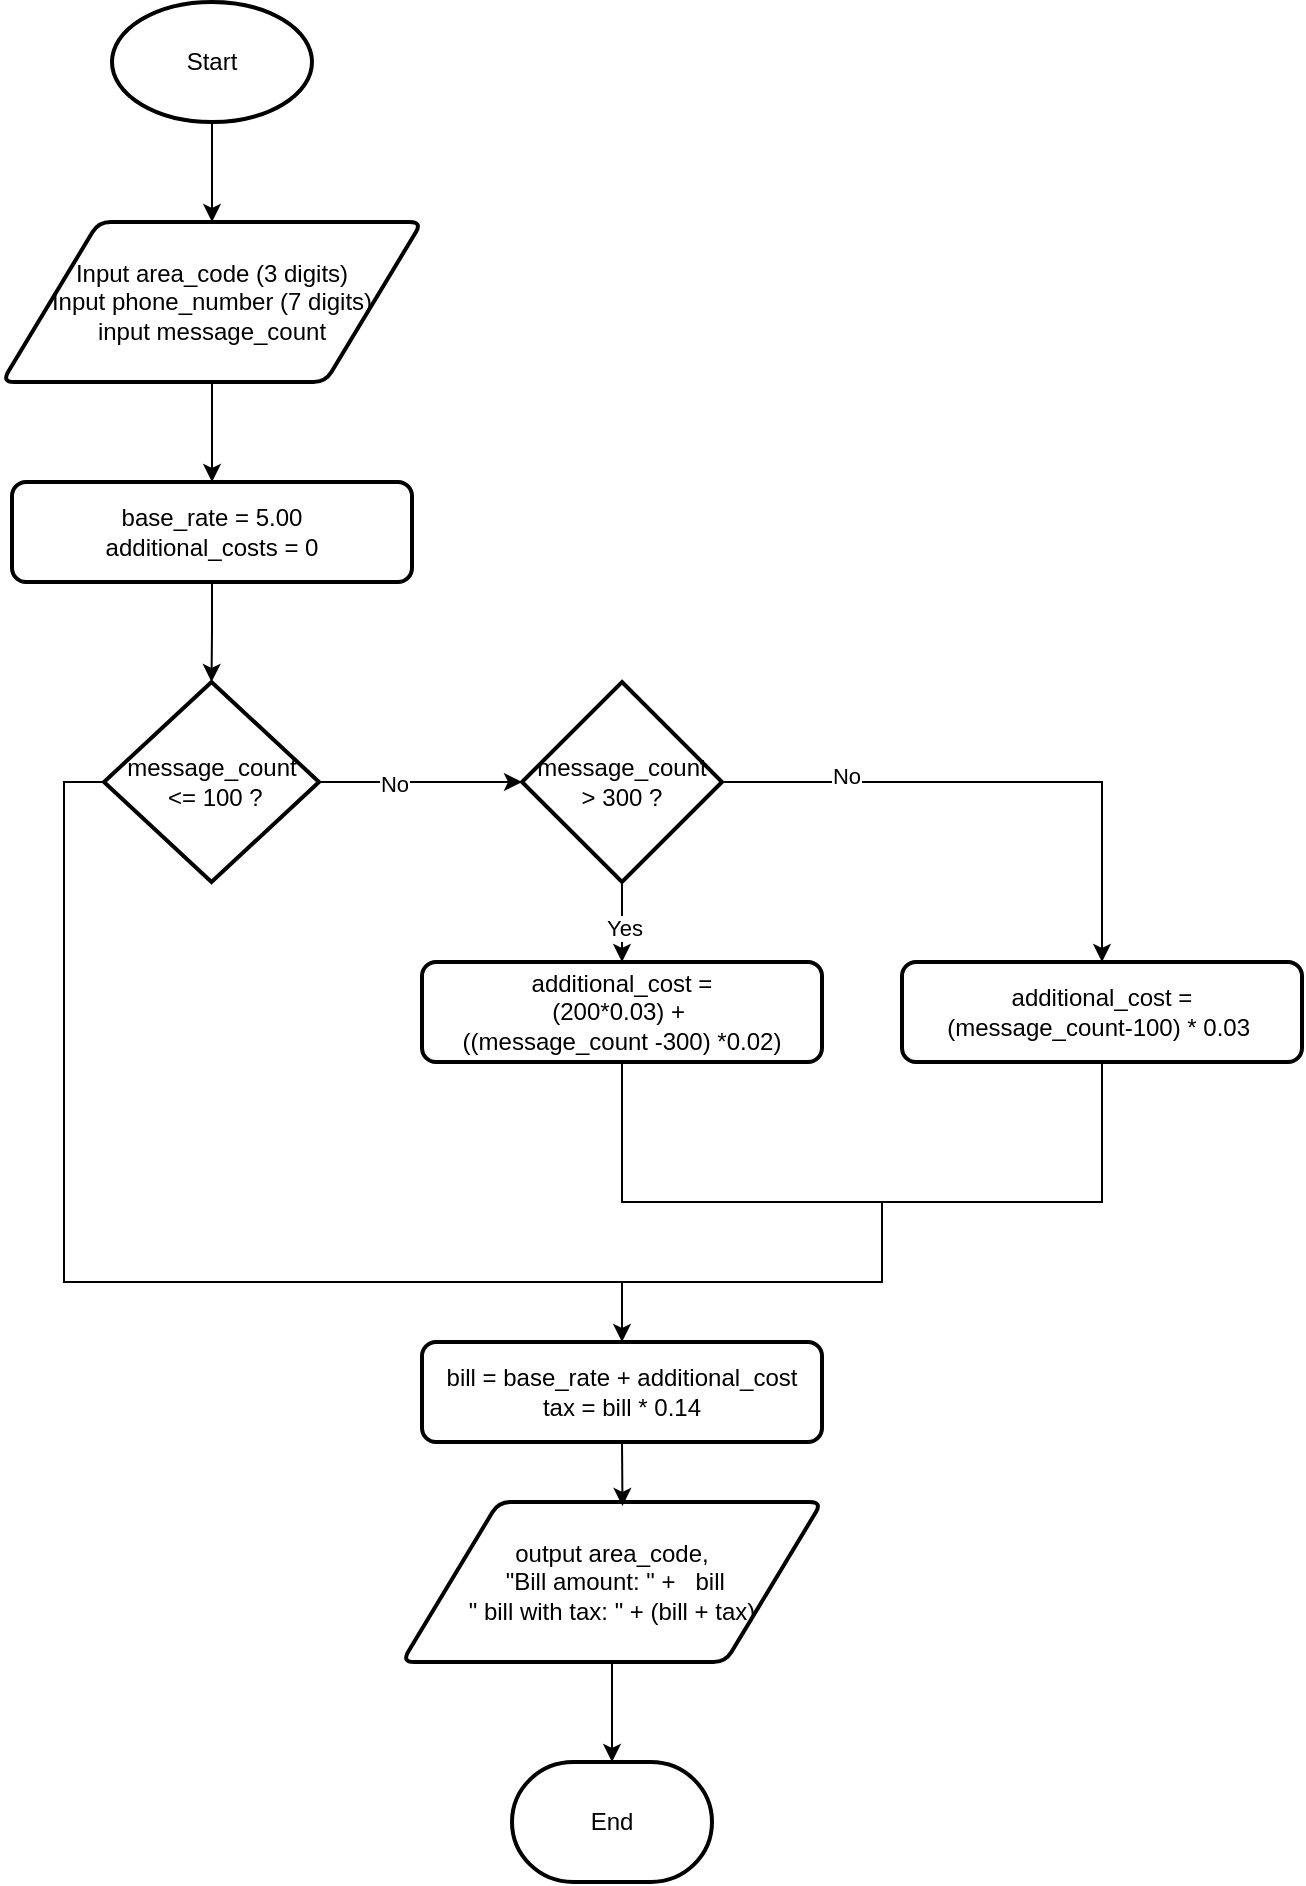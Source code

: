 <mxfile version="26.2.15">
  <diagram name="Page-1" id="yTx_vx-be0SLX69eL1uu">
    <mxGraphModel dx="580" dy="681" grid="1" gridSize="10" guides="1" tooltips="1" connect="1" arrows="1" fold="1" page="1" pageScale="1" pageWidth="850" pageHeight="1100" math="0" shadow="0">
      <root>
        <mxCell id="0" />
        <mxCell id="1" parent="0" />
        <mxCell id="gIEq8IxEI0WB7ZZO68Vi-17" style="edgeStyle=orthogonalEdgeStyle;rounded=0;orthogonalLoop=1;jettySize=auto;html=1;exitX=0.5;exitY=1;exitDx=0;exitDy=0;exitPerimeter=0;entryX=0.5;entryY=0;entryDx=0;entryDy=0;" edge="1" parent="1" source="gIEq8IxEI0WB7ZZO68Vi-1" target="gIEq8IxEI0WB7ZZO68Vi-2">
          <mxGeometry relative="1" as="geometry" />
        </mxCell>
        <mxCell id="gIEq8IxEI0WB7ZZO68Vi-1" value="Start" style="strokeWidth=2;html=1;shape=mxgraph.flowchart.start_1;whiteSpace=wrap;" vertex="1" parent="1">
          <mxGeometry x="105" y="60" width="100" height="60" as="geometry" />
        </mxCell>
        <mxCell id="gIEq8IxEI0WB7ZZO68Vi-18" style="edgeStyle=orthogonalEdgeStyle;rounded=0;orthogonalLoop=1;jettySize=auto;html=1;exitX=0.5;exitY=1;exitDx=0;exitDy=0;entryX=0.5;entryY=0;entryDx=0;entryDy=0;" edge="1" parent="1" source="gIEq8IxEI0WB7ZZO68Vi-2" target="gIEq8IxEI0WB7ZZO68Vi-3">
          <mxGeometry relative="1" as="geometry" />
        </mxCell>
        <mxCell id="gIEq8IxEI0WB7ZZO68Vi-2" value="Input area_code (3 digits)&lt;div&gt;Input phone_number (7 digits)&lt;/div&gt;&lt;div&gt;input message_count&lt;/div&gt;" style="shape=parallelogram;html=1;strokeWidth=2;perimeter=parallelogramPerimeter;whiteSpace=wrap;rounded=1;arcSize=12;size=0.23;" vertex="1" parent="1">
          <mxGeometry x="50" y="170" width="210" height="80" as="geometry" />
        </mxCell>
        <mxCell id="gIEq8IxEI0WB7ZZO68Vi-3" value="base_rate = 5.00&lt;div&gt;additional_costs = 0&lt;/div&gt;" style="rounded=1;whiteSpace=wrap;html=1;absoluteArcSize=1;arcSize=14;strokeWidth=2;" vertex="1" parent="1">
          <mxGeometry x="55" y="300" width="200" height="50" as="geometry" />
        </mxCell>
        <mxCell id="gIEq8IxEI0WB7ZZO68Vi-8" value="End" style="strokeWidth=2;html=1;shape=mxgraph.flowchart.terminator;whiteSpace=wrap;" vertex="1" parent="1">
          <mxGeometry x="305" y="940" width="100" height="60" as="geometry" />
        </mxCell>
        <mxCell id="gIEq8IxEI0WB7ZZO68Vi-73" style="edgeStyle=orthogonalEdgeStyle;rounded=0;orthogonalLoop=1;jettySize=auto;html=1;exitX=0;exitY=0.5;exitDx=0;exitDy=0;exitPerimeter=0;entryX=0.5;entryY=0;entryDx=0;entryDy=0;" edge="1" parent="1" source="gIEq8IxEI0WB7ZZO68Vi-20" target="gIEq8IxEI0WB7ZZO68Vi-29">
          <mxGeometry relative="1" as="geometry">
            <Array as="points">
              <mxPoint x="81" y="450" />
              <mxPoint x="81" y="700" />
              <mxPoint x="360" y="700" />
            </Array>
          </mxGeometry>
        </mxCell>
        <mxCell id="gIEq8IxEI0WB7ZZO68Vi-20" value="message_count&lt;div&gt;&amp;nbsp;&amp;lt;=&amp;nbsp;&lt;span style=&quot;background-color: transparent; color: light-dark(rgb(0, 0, 0), rgb(255, 255, 255));&quot;&gt;100 ?&lt;/span&gt;&lt;/div&gt;" style="strokeWidth=2;html=1;shape=mxgraph.flowchart.decision;whiteSpace=wrap;" vertex="1" parent="1">
          <mxGeometry x="101" y="400" width="107.5" height="100" as="geometry" />
        </mxCell>
        <mxCell id="gIEq8IxEI0WB7ZZO68Vi-27" style="edgeStyle=orthogonalEdgeStyle;rounded=0;orthogonalLoop=1;jettySize=auto;html=1;" edge="1" parent="1" source="gIEq8IxEI0WB7ZZO68Vi-26" target="gIEq8IxEI0WB7ZZO68Vi-8">
          <mxGeometry relative="1" as="geometry" />
        </mxCell>
        <mxCell id="gIEq8IxEI0WB7ZZO68Vi-26" value="output area_code,&lt;div&gt;&amp;nbsp;&quot;Bill amount: &quot; +&amp;nbsp;&lt;span style=&quot;background-color: transparent; color: light-dark(rgb(0, 0, 0), rgb(255, 255, 255));&quot;&gt;&amp;nbsp; bill&lt;/span&gt;&lt;div&gt;&lt;div&gt;&quot; bill with tax: &quot; + (bill + tax)&lt;/div&gt;&lt;/div&gt;&lt;/div&gt;" style="shape=parallelogram;html=1;strokeWidth=2;perimeter=parallelogramPerimeter;whiteSpace=wrap;rounded=1;arcSize=12;size=0.23;" vertex="1" parent="1">
          <mxGeometry x="250" y="810" width="210" height="80" as="geometry" />
        </mxCell>
        <mxCell id="gIEq8IxEI0WB7ZZO68Vi-29" value="bill = base_rate + additional_cost&lt;div&gt;tax = bill * 0.14&lt;/div&gt;" style="rounded=1;whiteSpace=wrap;html=1;absoluteArcSize=1;arcSize=14;strokeWidth=2;" vertex="1" parent="1">
          <mxGeometry x="260" y="730" width="200" height="50" as="geometry" />
        </mxCell>
        <mxCell id="gIEq8IxEI0WB7ZZO68Vi-31" style="edgeStyle=orthogonalEdgeStyle;rounded=0;orthogonalLoop=1;jettySize=auto;html=1;exitX=0.5;exitY=1;exitDx=0;exitDy=0;entryX=0.5;entryY=0;entryDx=0;entryDy=0;entryPerimeter=0;" edge="1" parent="1" source="gIEq8IxEI0WB7ZZO68Vi-3" target="gIEq8IxEI0WB7ZZO68Vi-20">
          <mxGeometry relative="1" as="geometry" />
        </mxCell>
        <mxCell id="gIEq8IxEI0WB7ZZO68Vi-37" style="edgeStyle=orthogonalEdgeStyle;rounded=0;orthogonalLoop=1;jettySize=auto;html=1;exitX=0.5;exitY=1;exitDx=0;exitDy=0;exitPerimeter=0;entryX=0.5;entryY=0;entryDx=0;entryDy=0;" edge="1" parent="1" source="gIEq8IxEI0WB7ZZO68Vi-33" target="gIEq8IxEI0WB7ZZO68Vi-36">
          <mxGeometry relative="1" as="geometry" />
        </mxCell>
        <mxCell id="gIEq8IxEI0WB7ZZO68Vi-50" value="Yes" style="edgeLabel;html=1;align=center;verticalAlign=middle;resizable=0;points=[];" vertex="1" connectable="0" parent="gIEq8IxEI0WB7ZZO68Vi-37">
          <mxGeometry x="0.134" y="1" relative="1" as="geometry">
            <mxPoint as="offset" />
          </mxGeometry>
        </mxCell>
        <mxCell id="gIEq8IxEI0WB7ZZO68Vi-39" style="edgeStyle=orthogonalEdgeStyle;rounded=0;orthogonalLoop=1;jettySize=auto;html=1;exitX=1;exitY=0.5;exitDx=0;exitDy=0;exitPerimeter=0;" edge="1" parent="1" source="gIEq8IxEI0WB7ZZO68Vi-33" target="gIEq8IxEI0WB7ZZO68Vi-38">
          <mxGeometry relative="1" as="geometry" />
        </mxCell>
        <mxCell id="gIEq8IxEI0WB7ZZO68Vi-49" value="No" style="edgeLabel;html=1;align=center;verticalAlign=middle;resizable=0;points=[];" vertex="1" connectable="0" parent="gIEq8IxEI0WB7ZZO68Vi-39">
          <mxGeometry x="-0.562" y="3" relative="1" as="geometry">
            <mxPoint as="offset" />
          </mxGeometry>
        </mxCell>
        <mxCell id="gIEq8IxEI0WB7ZZO68Vi-33" value="message_count&lt;div&gt;&amp;gt; 300 ?&lt;/div&gt;" style="strokeWidth=2;html=1;shape=mxgraph.flowchart.decision;whiteSpace=wrap;" vertex="1" parent="1">
          <mxGeometry x="310" y="400" width="100" height="100" as="geometry" />
        </mxCell>
        <mxCell id="gIEq8IxEI0WB7ZZO68Vi-35" style="edgeStyle=orthogonalEdgeStyle;rounded=0;orthogonalLoop=1;jettySize=auto;html=1;exitX=1;exitY=0.5;exitDx=0;exitDy=0;exitPerimeter=0;entryX=0;entryY=0.5;entryDx=0;entryDy=0;entryPerimeter=0;" edge="1" parent="1" source="gIEq8IxEI0WB7ZZO68Vi-20" target="gIEq8IxEI0WB7ZZO68Vi-33">
          <mxGeometry relative="1" as="geometry">
            <Array as="points">
              <mxPoint x="280" y="450" />
              <mxPoint x="280" y="450" />
            </Array>
          </mxGeometry>
        </mxCell>
        <mxCell id="gIEq8IxEI0WB7ZZO68Vi-48" value="No" style="edgeLabel;html=1;align=center;verticalAlign=middle;resizable=0;points=[];" vertex="1" connectable="0" parent="gIEq8IxEI0WB7ZZO68Vi-35">
          <mxGeometry x="-0.271" y="-1" relative="1" as="geometry">
            <mxPoint as="offset" />
          </mxGeometry>
        </mxCell>
        <mxCell id="gIEq8IxEI0WB7ZZO68Vi-36" value="additional_cost =&lt;div&gt;(200*0.03) +&amp;nbsp;&lt;/div&gt;&lt;div&gt;((message_count -300) *0.02)&lt;/div&gt;" style="rounded=1;whiteSpace=wrap;html=1;absoluteArcSize=1;arcSize=14;strokeWidth=2;" vertex="1" parent="1">
          <mxGeometry x="260" y="540" width="200" height="50" as="geometry" />
        </mxCell>
        <mxCell id="gIEq8IxEI0WB7ZZO68Vi-38" value="additional_cost =&lt;div&gt;(message_count-100) * 0.03&amp;nbsp;&lt;/div&gt;" style="rounded=1;whiteSpace=wrap;html=1;absoluteArcSize=1;arcSize=14;strokeWidth=2;" vertex="1" parent="1">
          <mxGeometry x="500" y="540" width="200" height="50" as="geometry" />
        </mxCell>
        <mxCell id="gIEq8IxEI0WB7ZZO68Vi-72" style="edgeStyle=orthogonalEdgeStyle;rounded=0;orthogonalLoop=1;jettySize=auto;html=1;exitX=0.5;exitY=1;exitDx=0;exitDy=0;entryX=0.525;entryY=0.025;entryDx=0;entryDy=0;entryPerimeter=0;" edge="1" parent="1" source="gIEq8IxEI0WB7ZZO68Vi-29" target="gIEq8IxEI0WB7ZZO68Vi-26">
          <mxGeometry relative="1" as="geometry" />
        </mxCell>
        <mxCell id="gIEq8IxEI0WB7ZZO68Vi-74" value="" style="endArrow=none;html=1;rounded=0;exitX=0.5;exitY=1;exitDx=0;exitDy=0;entryX=0.5;entryY=1;entryDx=0;entryDy=0;" edge="1" parent="1" source="gIEq8IxEI0WB7ZZO68Vi-36" target="gIEq8IxEI0WB7ZZO68Vi-38">
          <mxGeometry width="50" height="50" relative="1" as="geometry">
            <mxPoint x="350" y="660" as="sourcePoint" />
            <mxPoint x="400" y="610" as="targetPoint" />
            <Array as="points">
              <mxPoint x="360" y="660" />
              <mxPoint x="600" y="660" />
            </Array>
          </mxGeometry>
        </mxCell>
        <mxCell id="gIEq8IxEI0WB7ZZO68Vi-75" value="" style="endArrow=none;html=1;rounded=0;" edge="1" parent="1">
          <mxGeometry width="50" height="50" relative="1" as="geometry">
            <mxPoint x="360" y="700" as="sourcePoint" />
            <mxPoint x="490" y="660" as="targetPoint" />
            <Array as="points">
              <mxPoint x="490" y="700" />
            </Array>
          </mxGeometry>
        </mxCell>
      </root>
    </mxGraphModel>
  </diagram>
</mxfile>
